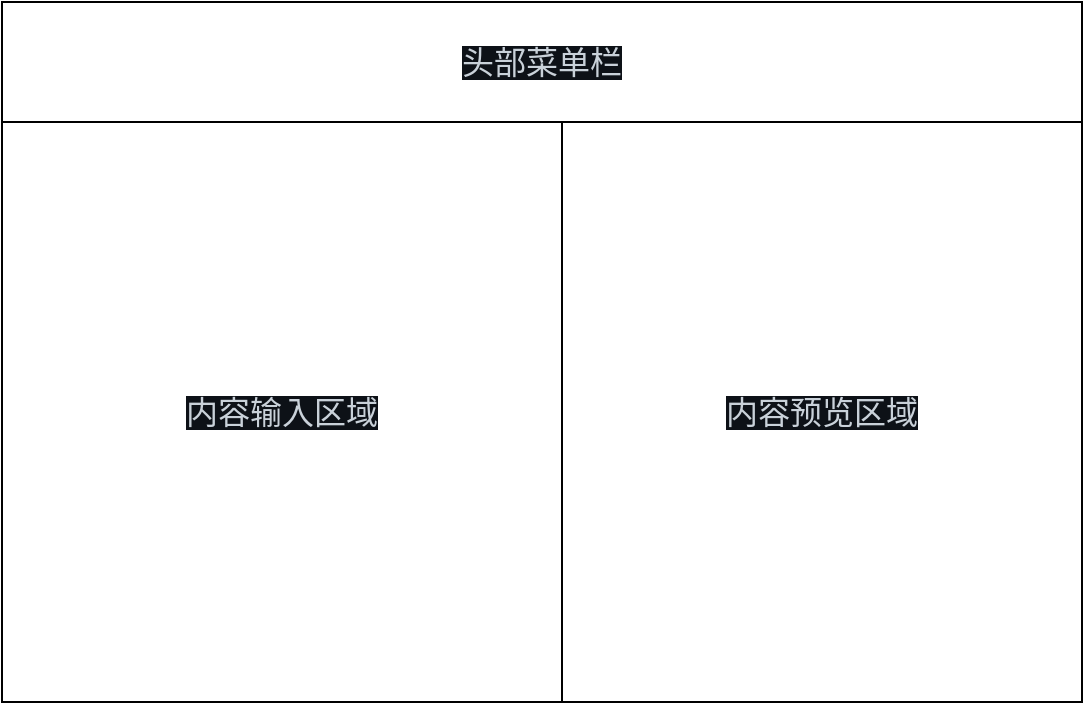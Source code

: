<mxfile version="12.2.4" pages="1"><diagram id="fA8J8CfCw3fydPsTRsRv" name="Page-1"><mxGraphModel dx="888" dy="522" grid="1" gridSize="10" guides="1" tooltips="1" connect="1" arrows="1" fold="1" page="1" pageScale="1" pageWidth="850" pageHeight="1100" math="0" shadow="0"><root><mxCell id="0"/><mxCell id="1" parent="0"/><mxCell id="2" value="&lt;span style=&quot;color: rgb(201 , 209 , 217) ; font-family: , , &amp;#34;segoe ui&amp;#34; , &amp;#34;helvetica&amp;#34; , &amp;#34;arial&amp;#34; , sans-serif , &amp;#34;apple color emoji&amp;#34; , &amp;#34;segoe ui emoji&amp;#34; ; font-size: 16px ; white-space: normal ; background-color: rgb(13 , 17 , 23)&quot;&gt;头部菜单栏&lt;/span&gt;" style="rounded=0;whiteSpace=wrap;html=1;" parent="1" vertex="1"><mxGeometry x="80" y="70" width="540" height="60" as="geometry"/></mxCell><mxCell id="5" value="&lt;span style=&quot;color: rgb(201 , 209 , 217) ; font-family: , , &amp;#34;segoe ui&amp;#34; , &amp;#34;helvetica&amp;#34; , &amp;#34;arial&amp;#34; , sans-serif , &amp;#34;apple color emoji&amp;#34; , &amp;#34;segoe ui emoji&amp;#34; ; font-size: 16px ; white-space: normal ; background-color: rgb(13 , 17 , 23)&quot;&gt;内容输入区域&lt;/span&gt;" style="rounded=0;whiteSpace=wrap;html=1;" parent="1" vertex="1"><mxGeometry x="80" y="130" width="280" height="290" as="geometry"/></mxCell><mxCell id="6" value="&lt;span style=&quot;color: rgb(201 , 209 , 217) ; font-family: , , &amp;#34;segoe ui&amp;#34; , &amp;#34;helvetica&amp;#34; , &amp;#34;arial&amp;#34; , sans-serif , &amp;#34;apple color emoji&amp;#34; , &amp;#34;segoe ui emoji&amp;#34; ; font-size: 16px ; white-space: normal ; background-color: rgb(13 , 17 , 23)&quot;&gt;内容预览区域&lt;/span&gt;" style="rounded=0;whiteSpace=wrap;html=1;" parent="1" vertex="1"><mxGeometry x="360" y="130" width="260" height="290" as="geometry"/></mxCell></root></mxGraphModel></diagram></mxfile>